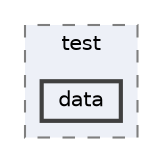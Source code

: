 digraph "/home/jam/Research/IRES-2025/dev/src/llm-scripts/testing/hypothesis-testing/hyp-env/lib/python3.12/site-packages/joblib/test/data"
{
 // LATEX_PDF_SIZE
  bgcolor="transparent";
  edge [fontname=Helvetica,fontsize=10,labelfontname=Helvetica,labelfontsize=10];
  node [fontname=Helvetica,fontsize=10,shape=box,height=0.2,width=0.4];
  compound=true
  subgraph clusterdir_79e9def21a701292627ea94266c0d98f {
    graph [ bgcolor="#edf0f7", pencolor="grey50", label="test", fontname=Helvetica,fontsize=10 style="filled,dashed", URL="dir_79e9def21a701292627ea94266c0d98f.html",tooltip=""]
  dir_cd4c72ddaaedfe25ccbda0d4e918fa98 [label="data", fillcolor="#edf0f7", color="grey25", style="filled,bold", URL="dir_cd4c72ddaaedfe25ccbda0d4e918fa98.html",tooltip=""];
  }
}
